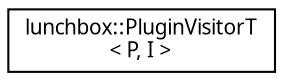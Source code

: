 digraph "Graphical Class Hierarchy"
{
  edge [fontname="Sans",fontsize="10",labelfontname="Sans",labelfontsize="10"];
  node [fontname="Sans",fontsize="10",shape=record];
  rankdir="LR";
  Node1 [label="lunchbox::PluginVisitorT\l\< P, I \>",height=0.2,width=0.4,color="black", fillcolor="white", style="filled",URL="$classlunchbox_1_1_plugin_visitor_t.html",tooltip="Visitor for all plugins and compressors of a Plugin or PluginRegistry. "];
}
